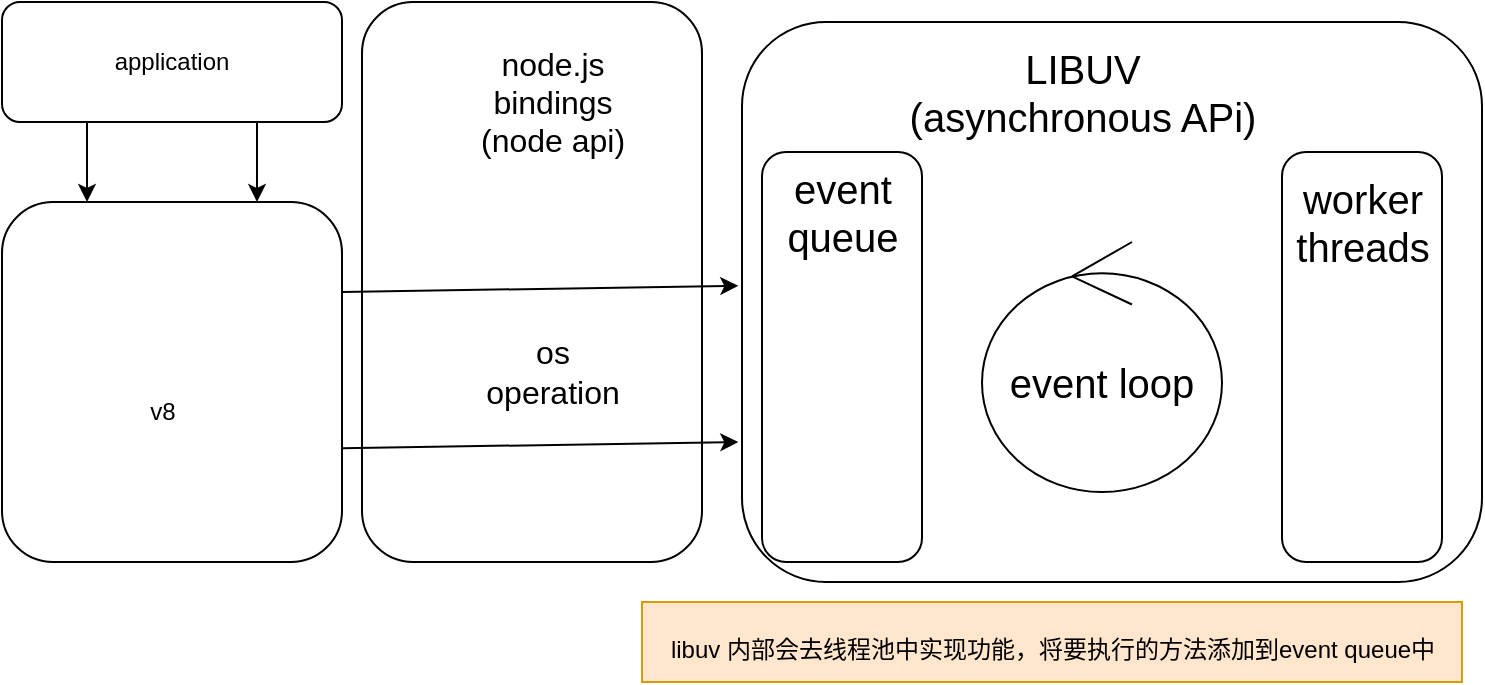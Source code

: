 <mxfile version="20.6.2" type="github"><diagram id="mlSVcmW4COpmMg7MvG-i" name="第 1 页"><mxGraphModel dx="1422" dy="706" grid="1" gridSize="10" guides="1" tooltips="1" connect="1" arrows="1" fold="1" page="1" pageScale="1" pageWidth="827" pageHeight="1169" math="0" shadow="0"><root><mxCell id="0"/><mxCell id="1" parent="0"/><mxCell id="v9YNbQ3eZTfVc4xbVvDG-4" style="edgeStyle=orthogonalEdgeStyle;rounded=0;orthogonalLoop=1;jettySize=auto;html=1;exitX=0.25;exitY=1;exitDx=0;exitDy=0;entryX=0.25;entryY=0;entryDx=0;entryDy=0;" edge="1" parent="1" source="v9YNbQ3eZTfVc4xbVvDG-1" target="v9YNbQ3eZTfVc4xbVvDG-2"><mxGeometry relative="1" as="geometry"/></mxCell><mxCell id="v9YNbQ3eZTfVc4xbVvDG-5" style="edgeStyle=orthogonalEdgeStyle;rounded=0;orthogonalLoop=1;jettySize=auto;html=1;exitX=0.75;exitY=1;exitDx=0;exitDy=0;entryX=0.75;entryY=0;entryDx=0;entryDy=0;" edge="1" parent="1" source="v9YNbQ3eZTfVc4xbVvDG-1" target="v9YNbQ3eZTfVc4xbVvDG-2"><mxGeometry relative="1" as="geometry"/></mxCell><mxCell id="v9YNbQ3eZTfVc4xbVvDG-1" value="application" style="rounded=1;whiteSpace=wrap;html=1;" vertex="1" parent="1"><mxGeometry x="80" y="80" width="170" height="60" as="geometry"/></mxCell><mxCell id="v9YNbQ3eZTfVc4xbVvDG-2" value="" style="rounded=1;whiteSpace=wrap;html=1;" vertex="1" parent="1"><mxGeometry x="80" y="180" width="170" height="180" as="geometry"/></mxCell><mxCell id="v9YNbQ3eZTfVc4xbVvDG-6" value="" style="rounded=1;whiteSpace=wrap;html=1;" vertex="1" parent="1"><mxGeometry x="260" y="80" width="170" height="280" as="geometry"/></mxCell><mxCell id="v9YNbQ3eZTfVc4xbVvDG-3" value="v8" style="text;html=1;align=center;verticalAlign=middle;resizable=0;points=[];autosize=1;strokeColor=none;fillColor=none;" vertex="1" parent="1"><mxGeometry x="140" y="270" width="40" height="30" as="geometry"/></mxCell><mxCell id="v9YNbQ3eZTfVc4xbVvDG-7" value="&lt;font style=&quot;font-size: 16px;&quot;&gt;node.js&lt;br&gt;bindings&lt;br&gt;(node api)&lt;/font&gt;" style="text;html=1;align=center;verticalAlign=middle;resizable=0;points=[];autosize=1;strokeColor=none;fillColor=none;" vertex="1" parent="1"><mxGeometry x="305" y="95" width="100" height="70" as="geometry"/></mxCell><mxCell id="v9YNbQ3eZTfVc4xbVvDG-8" value="os&lt;br&gt;operation" style="text;html=1;align=center;verticalAlign=middle;resizable=0;points=[];autosize=1;strokeColor=none;fillColor=none;fontSize=16;" vertex="1" parent="1"><mxGeometry x="310" y="240" width="90" height="50" as="geometry"/></mxCell><mxCell id="v9YNbQ3eZTfVc4xbVvDG-11" value="" style="rounded=1;whiteSpace=wrap;html=1;fontSize=16;" vertex="1" parent="1"><mxGeometry x="450" y="90" width="370" height="280" as="geometry"/></mxCell><mxCell id="v9YNbQ3eZTfVc4xbVvDG-12" value="&lt;font style=&quot;font-size: 20px;&quot;&gt;LIBUV&lt;br&gt;(asynchronous APi)&lt;br&gt;&lt;/font&gt;" style="text;html=1;align=center;verticalAlign=middle;resizable=0;points=[];autosize=1;strokeColor=none;fillColor=none;fontSize=16;" vertex="1" parent="1"><mxGeometry x="520" y="95" width="200" height="60" as="geometry"/></mxCell><mxCell id="v9YNbQ3eZTfVc4xbVvDG-16" value="" style="endArrow=classic;html=1;rounded=0;fontSize=20;exitX=1;exitY=0.25;exitDx=0;exitDy=0;entryX=-0.005;entryY=0.471;entryDx=0;entryDy=0;entryPerimeter=0;" edge="1" parent="1" source="v9YNbQ3eZTfVc4xbVvDG-2" target="v9YNbQ3eZTfVc4xbVvDG-11"><mxGeometry width="50" height="50" relative="1" as="geometry"><mxPoint x="390" y="240" as="sourcePoint"/><mxPoint x="440" y="190" as="targetPoint"/></mxGeometry></mxCell><mxCell id="v9YNbQ3eZTfVc4xbVvDG-17" value="" style="endArrow=classic;html=1;rounded=0;fontSize=20;exitX=1;exitY=0.25;exitDx=0;exitDy=0;entryX=-0.005;entryY=0.471;entryDx=0;entryDy=0;entryPerimeter=0;" edge="1" parent="1"><mxGeometry width="50" height="50" relative="1" as="geometry"><mxPoint x="250" y="303.12" as="sourcePoint"/><mxPoint x="448.15" y="300" as="targetPoint"/></mxGeometry></mxCell><mxCell id="v9YNbQ3eZTfVc4xbVvDG-18" value="" style="rounded=1;whiteSpace=wrap;html=1;fontSize=20;" vertex="1" parent="1"><mxGeometry x="460" y="155" width="80" height="205" as="geometry"/></mxCell><mxCell id="v9YNbQ3eZTfVc4xbVvDG-19" value="" style="rounded=1;whiteSpace=wrap;html=1;fontSize=20;" vertex="1" parent="1"><mxGeometry x="720" y="155" width="80" height="205" as="geometry"/></mxCell><mxCell id="v9YNbQ3eZTfVc4xbVvDG-20" value="event loop" style="ellipse;shape=umlControl;whiteSpace=wrap;html=1;fontSize=20;" vertex="1" parent="1"><mxGeometry x="570" y="200" width="120" height="125" as="geometry"/></mxCell><mxCell id="v9YNbQ3eZTfVc4xbVvDG-21" value="event&lt;br&gt;queue" style="text;html=1;align=center;verticalAlign=middle;resizable=0;points=[];autosize=1;strokeColor=none;fillColor=none;fontSize=20;" vertex="1" parent="1"><mxGeometry x="460" y="155" width="80" height="60" as="geometry"/></mxCell><mxCell id="v9YNbQ3eZTfVc4xbVvDG-22" value="worker&lt;br&gt;threads&lt;br&gt;" style="text;html=1;align=center;verticalAlign=middle;resizable=0;points=[];autosize=1;strokeColor=none;fillColor=none;fontSize=20;" vertex="1" parent="1"><mxGeometry x="715" y="160" width="90" height="60" as="geometry"/></mxCell><mxCell id="v9YNbQ3eZTfVc4xbVvDG-23" value="&lt;font style=&quot;font-size: 12px;&quot;&gt;libuv 内部会去线程池中实现功能，将要执行的方法添加到event queue中&lt;/font&gt;" style="text;html=1;align=center;verticalAlign=middle;resizable=0;points=[];autosize=1;strokeColor=#d79b00;fillColor=#ffe6cc;fontSize=20;" vertex="1" parent="1"><mxGeometry x="400" y="380" width="410" height="40" as="geometry"/></mxCell></root></mxGraphModel></diagram></mxfile>